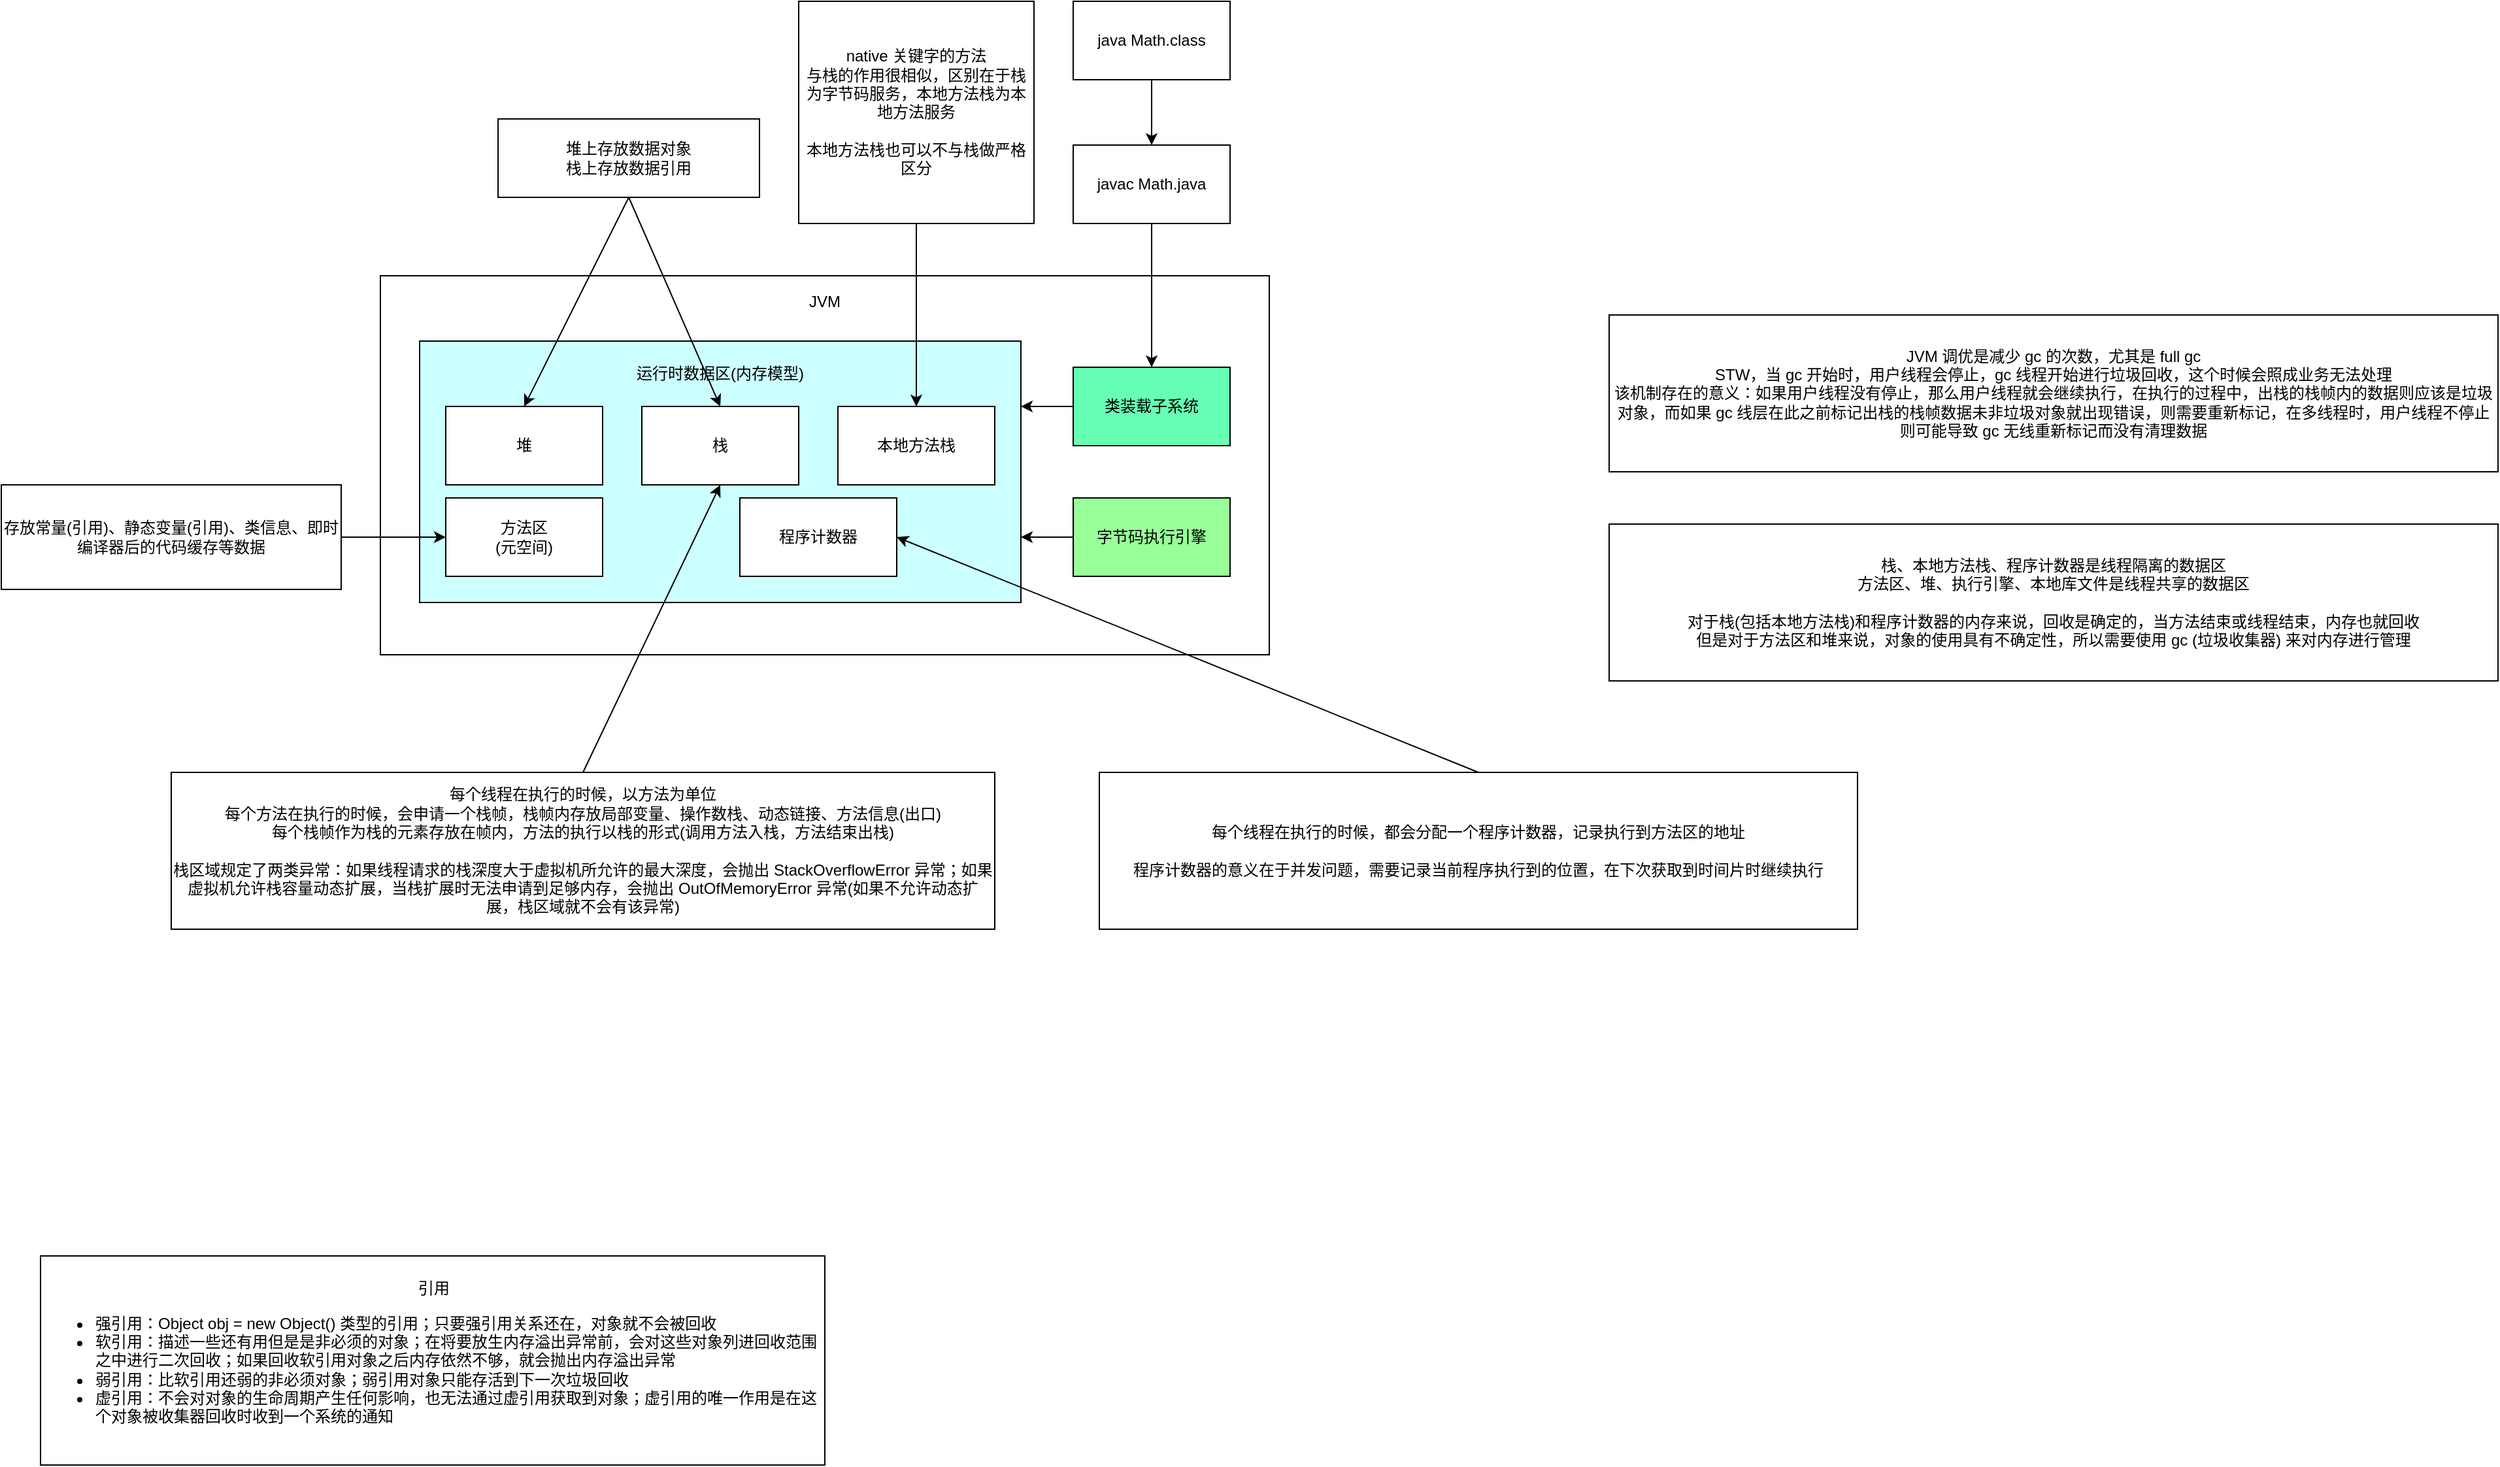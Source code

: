 <mxfile version="14.7.0" type="github" pages="3">
  <diagram id="iXDO6jAIla3Y5226yzrE" name="内存结构">
    <mxGraphModel dx="946" dy="611" grid="1" gridSize="10" guides="1" tooltips="1" connect="1" arrows="1" fold="1" page="1" pageScale="1" pageWidth="3300" pageHeight="4681" math="0" shadow="0">
      <root>
        <mxCell id="0" />
        <mxCell id="1" parent="0" />
        <mxCell id="F1_7sfEC2RjUFfPmMDEk-3" value="" style="rounded=0;whiteSpace=wrap;html=1;" parent="1" vertex="1">
          <mxGeometry x="1260" y="810" width="680" height="290" as="geometry" />
        </mxCell>
        <mxCell id="F1_7sfEC2RjUFfPmMDEk-16" style="edgeStyle=orthogonalEdgeStyle;rounded=0;orthogonalLoop=1;jettySize=auto;html=1;exitX=0.5;exitY=1;exitDx=0;exitDy=0;entryX=0.5;entryY=0;entryDx=0;entryDy=0;" parent="1" source="F1_7sfEC2RjUFfPmMDEk-1" target="F1_7sfEC2RjUFfPmMDEk-13" edge="1">
          <mxGeometry relative="1" as="geometry" />
        </mxCell>
        <mxCell id="F1_7sfEC2RjUFfPmMDEk-1" value="javac Math.java" style="rounded=0;whiteSpace=wrap;html=1;" parent="1" vertex="1">
          <mxGeometry x="1790" y="710" width="120" height="60" as="geometry" />
        </mxCell>
        <mxCell id="F1_7sfEC2RjUFfPmMDEk-26" style="edgeStyle=none;rounded=0;orthogonalLoop=1;jettySize=auto;html=1;exitX=0.5;exitY=1;exitDx=0;exitDy=0;entryX=0.5;entryY=0;entryDx=0;entryDy=0;" parent="1" source="F1_7sfEC2RjUFfPmMDEk-2" target="F1_7sfEC2RjUFfPmMDEk-1" edge="1">
          <mxGeometry relative="1" as="geometry" />
        </mxCell>
        <mxCell id="F1_7sfEC2RjUFfPmMDEk-2" value="java Math.class" style="rounded=0;whiteSpace=wrap;html=1;" parent="1" vertex="1">
          <mxGeometry x="1790" y="600" width="120" height="60" as="geometry" />
        </mxCell>
        <mxCell id="F1_7sfEC2RjUFfPmMDEk-4" value="" style="rounded=0;whiteSpace=wrap;html=1;fillColor=#CCFFFF;" parent="1" vertex="1">
          <mxGeometry x="1290" y="860" width="460" height="200" as="geometry" />
        </mxCell>
        <mxCell id="F1_7sfEC2RjUFfPmMDEk-5" value="运行时数据区(内存模型)" style="text;html=1;strokeColor=none;fillColor=none;align=center;verticalAlign=middle;whiteSpace=wrap;rounded=0;" parent="1" vertex="1">
          <mxGeometry x="1450" y="870" width="140" height="30" as="geometry" />
        </mxCell>
        <mxCell id="F1_7sfEC2RjUFfPmMDEk-6" value="堆" style="rounded=0;whiteSpace=wrap;html=1;" parent="1" vertex="1">
          <mxGeometry x="1310" y="910" width="120" height="60" as="geometry" />
        </mxCell>
        <mxCell id="F1_7sfEC2RjUFfPmMDEk-7" value="方法区&lt;br&gt;(元空间)" style="rounded=0;whiteSpace=wrap;html=1;" parent="1" vertex="1">
          <mxGeometry x="1310" y="980" width="120" height="60" as="geometry" />
        </mxCell>
        <mxCell id="F1_7sfEC2RjUFfPmMDEk-8" value="栈" style="rounded=0;whiteSpace=wrap;html=1;" parent="1" vertex="1">
          <mxGeometry x="1460" y="910" width="120" height="60" as="geometry" />
        </mxCell>
        <mxCell id="F1_7sfEC2RjUFfPmMDEk-9" value="本地方法栈" style="rounded=0;whiteSpace=wrap;html=1;" parent="1" vertex="1">
          <mxGeometry x="1610" y="910" width="120" height="60" as="geometry" />
        </mxCell>
        <mxCell id="F1_7sfEC2RjUFfPmMDEk-10" value="程序计数器" style="rounded=0;whiteSpace=wrap;html=1;" parent="1" vertex="1">
          <mxGeometry x="1535" y="980" width="120" height="60" as="geometry" />
        </mxCell>
        <mxCell id="F1_7sfEC2RjUFfPmMDEk-12" value="JVM" style="text;html=1;strokeColor=none;fillColor=none;align=center;verticalAlign=middle;whiteSpace=wrap;rounded=0;" parent="1" vertex="1">
          <mxGeometry x="1580" y="820" width="40" height="20" as="geometry" />
        </mxCell>
        <mxCell id="F1_7sfEC2RjUFfPmMDEk-17" style="edgeStyle=orthogonalEdgeStyle;rounded=0;orthogonalLoop=1;jettySize=auto;html=1;exitX=0;exitY=0.5;exitDx=0;exitDy=0;entryX=1;entryY=0.25;entryDx=0;entryDy=0;" parent="1" source="F1_7sfEC2RjUFfPmMDEk-13" target="F1_7sfEC2RjUFfPmMDEk-4" edge="1">
          <mxGeometry relative="1" as="geometry" />
        </mxCell>
        <mxCell id="F1_7sfEC2RjUFfPmMDEk-13" value="类装载子系统" style="rounded=0;whiteSpace=wrap;html=1;fillColor=#66FFB3;" parent="1" vertex="1">
          <mxGeometry x="1790" y="880" width="120" height="60" as="geometry" />
        </mxCell>
        <mxCell id="F1_7sfEC2RjUFfPmMDEk-18" style="edgeStyle=orthogonalEdgeStyle;rounded=0;orthogonalLoop=1;jettySize=auto;html=1;exitX=0;exitY=0.5;exitDx=0;exitDy=0;entryX=1;entryY=0.75;entryDx=0;entryDy=0;" parent="1" source="F1_7sfEC2RjUFfPmMDEk-14" target="F1_7sfEC2RjUFfPmMDEk-4" edge="1">
          <mxGeometry relative="1" as="geometry" />
        </mxCell>
        <mxCell id="F1_7sfEC2RjUFfPmMDEk-14" value="字节码执行引擎" style="rounded=0;whiteSpace=wrap;html=1;fillColor=#99FF99;" parent="1" vertex="1">
          <mxGeometry x="1790" y="980" width="120" height="60" as="geometry" />
        </mxCell>
        <mxCell id="F1_7sfEC2RjUFfPmMDEk-20" style="rounded=0;orthogonalLoop=1;jettySize=auto;html=1;exitX=0.5;exitY=0;exitDx=0;exitDy=0;entryX=0.5;entryY=1;entryDx=0;entryDy=0;" parent="1" source="F1_7sfEC2RjUFfPmMDEk-19" target="F1_7sfEC2RjUFfPmMDEk-8" edge="1">
          <mxGeometry relative="1" as="geometry" />
        </mxCell>
        <mxCell id="F1_7sfEC2RjUFfPmMDEk-19" value="每个线程在执行的时候，以方法为单位&lt;br&gt;每个方法在执行的时候，会申请一个栈帧，栈帧内存放局部变量、操作数栈、动态链接、方法信息(出口)&lt;br&gt;每个栈帧作为栈的元素存放在帧内，方法的执行以栈的形式(调用方法入栈，方法结束出栈)&lt;br&gt;&lt;br&gt;栈区域规定了两类异常：如果线程请求的栈深度大于虚拟机所允许的最大深度，会抛出 StackOverflowError 异常；如果虚拟机允许栈容量动态扩展，当栈扩展时无法申请到足够内存，会抛出 OutOfMemoryError 异常(如果不允许动态扩展，栈区域就不会有该异常)" style="rounded=0;whiteSpace=wrap;html=1;fillColor=#FFFFFF;" parent="1" vertex="1">
          <mxGeometry x="1100" y="1190" width="630" height="120" as="geometry" />
        </mxCell>
        <mxCell id="F1_7sfEC2RjUFfPmMDEk-22" style="edgeStyle=none;rounded=0;orthogonalLoop=1;jettySize=auto;html=1;exitX=0.5;exitY=1;exitDx=0;exitDy=0;entryX=0.5;entryY=0;entryDx=0;entryDy=0;" parent="1" source="F1_7sfEC2RjUFfPmMDEk-21" target="F1_7sfEC2RjUFfPmMDEk-6" edge="1">
          <mxGeometry relative="1" as="geometry" />
        </mxCell>
        <mxCell id="F1_7sfEC2RjUFfPmMDEk-23" style="edgeStyle=none;rounded=0;orthogonalLoop=1;jettySize=auto;html=1;exitX=0.5;exitY=1;exitDx=0;exitDy=0;entryX=0.5;entryY=0;entryDx=0;entryDy=0;" parent="1" source="F1_7sfEC2RjUFfPmMDEk-21" target="F1_7sfEC2RjUFfPmMDEk-8" edge="1">
          <mxGeometry relative="1" as="geometry" />
        </mxCell>
        <mxCell id="F1_7sfEC2RjUFfPmMDEk-21" value="堆上存放数据对象&lt;br&gt;栈上存放数据引用" style="rounded=0;whiteSpace=wrap;html=1;fillColor=#FFFFFF;" parent="1" vertex="1">
          <mxGeometry x="1350" y="690" width="200" height="60" as="geometry" />
        </mxCell>
        <mxCell id="F1_7sfEC2RjUFfPmMDEk-27" style="edgeStyle=none;rounded=0;orthogonalLoop=1;jettySize=auto;html=1;exitX=0.5;exitY=0;exitDx=0;exitDy=0;entryX=1;entryY=0.5;entryDx=0;entryDy=0;" parent="1" source="F1_7sfEC2RjUFfPmMDEk-24" target="F1_7sfEC2RjUFfPmMDEk-10" edge="1">
          <mxGeometry relative="1" as="geometry" />
        </mxCell>
        <mxCell id="F1_7sfEC2RjUFfPmMDEk-24" value="每个线程在执行的时候，都会分配一个程序计数器，记录执行到方法区的地址&lt;br&gt;&lt;br&gt;程序计数器的意义在于并发问题，需要记录当前程序执行到的位置，在下次获取到时间片时继续执行" style="rounded=0;whiteSpace=wrap;html=1;fillColor=#FFFFFF;" parent="1" vertex="1">
          <mxGeometry x="1810" y="1190" width="580" height="120" as="geometry" />
        </mxCell>
        <mxCell id="F1_7sfEC2RjUFfPmMDEk-29" style="edgeStyle=none;rounded=0;orthogonalLoop=1;jettySize=auto;html=1;exitX=1;exitY=0.5;exitDx=0;exitDy=0;entryX=0;entryY=0.5;entryDx=0;entryDy=0;" parent="1" source="F1_7sfEC2RjUFfPmMDEk-28" target="F1_7sfEC2RjUFfPmMDEk-7" edge="1">
          <mxGeometry relative="1" as="geometry" />
        </mxCell>
        <mxCell id="F1_7sfEC2RjUFfPmMDEk-28" value="存放常量(引用)、静态变量(引用)、类信息、即时编译器后的代码缓存等数据" style="rounded=0;whiteSpace=wrap;html=1;fillColor=#FFFFFF;" parent="1" vertex="1">
          <mxGeometry x="970" y="970" width="260" height="80" as="geometry" />
        </mxCell>
        <mxCell id="F1_7sfEC2RjUFfPmMDEk-31" style="edgeStyle=none;rounded=0;orthogonalLoop=1;jettySize=auto;html=1;exitX=0.5;exitY=1;exitDx=0;exitDy=0;" parent="1" source="F1_7sfEC2RjUFfPmMDEk-30" target="F1_7sfEC2RjUFfPmMDEk-9" edge="1">
          <mxGeometry relative="1" as="geometry" />
        </mxCell>
        <mxCell id="F1_7sfEC2RjUFfPmMDEk-30" value="native 关键字的方法&lt;br&gt;与栈的作用很相似，区别在于栈为字节码服务，本地方法栈为本地方法服务&lt;br&gt;&lt;br&gt;本地方法栈也可以不与栈做严格区分" style="rounded=0;whiteSpace=wrap;html=1;fillColor=#FFFFFF;" parent="1" vertex="1">
          <mxGeometry x="1580" y="600" width="180" height="170" as="geometry" />
        </mxCell>
        <mxCell id="6eLPjGBDULsrqhj8GLS7-11" value="JVM 调优是减少 gc 的次数，尤其是 full gc&lt;br&gt;STW，当 gc 开始时，用户线程会停止，gc 线程开始进行垃圾回收，这个时候会照成业务无法处理&lt;br&gt;该机制存在的意义：如果用户线程没有停止，那么用户线程就会继续执行，在执行的过程中，出栈的栈帧内的数据则应该是垃圾对象，而如果 gc 线层在此之前标记出栈的栈帧数据未非垃圾对象就出现错误，则需要重新标记，在多线程时，用户线程不停止则可能导致 gc 无线重新标记而没有清理数据" style="rounded=0;whiteSpace=wrap;html=1;" parent="1" vertex="1">
          <mxGeometry x="2200" y="840" width="680" height="120" as="geometry" />
        </mxCell>
        <mxCell id="tgfB3nN2-oGck-NGAVLJ-1" value="栈、本地方法栈、程序计数器是线程隔离的数据区&lt;br&gt;方法区、堆、执行引擎、本地库文件是线程共享的数据区&lt;br&gt;&lt;br&gt;对于栈(包括本地方法栈)和程序计数器的内存来说，回收是确定的，当方法结束或线程结束，内存也就回收&lt;br&gt;但是对于方法区和堆来说，对象的使用具有不确定性，所以需要使用 gc (垃圾收集器) 来对内存进行管理" style="rounded=0;whiteSpace=wrap;html=1;" parent="1" vertex="1">
          <mxGeometry x="2200" y="1000" width="680" height="120" as="geometry" />
        </mxCell>
        <mxCell id="tgfB3nN2-oGck-NGAVLJ-2" value="&lt;div style=&quot;text-align: center&quot;&gt;&lt;span&gt;引用&lt;/span&gt;&lt;/div&gt;&lt;ul&gt;&lt;li&gt;强引用：Object obj = new Object() 类型的引用；只要强引用关系还在，对象就不会被回收&lt;/li&gt;&lt;li&gt;软引用：描述一些还有用但是是非必须的对象；在将要放生内存溢出异常前，会对这些对象列进回收范围之中进行二次回收；如果回收软引用对象之后内存依然不够，就会抛出内存溢出异常&lt;/li&gt;&lt;li&gt;弱引用：比软引用还弱的非必须对象；弱引用对象只能存活到下一次垃圾回收&lt;/li&gt;&lt;li&gt;虚引用：不会对对象的生命周期产生任何影响，也无法通过虚引用获取到对象；虚引用的唯一作用是在这个对象被收集器回收时收到一个系统的通知&lt;/li&gt;&lt;/ul&gt;" style="rounded=0;whiteSpace=wrap;html=1;align=left;" parent="1" vertex="1">
          <mxGeometry x="1000" y="1560" width="600" height="160" as="geometry" />
        </mxCell>
      </root>
    </mxGraphModel>
  </diagram>
  <diagram id="SYfllcO2OVrVdVDJzz3P" name="垃圾收集器">
    <mxGraphModel dx="946" dy="611" grid="1" gridSize="10" guides="1" tooltips="1" connect="1" arrows="1" fold="1" page="1" pageScale="1" pageWidth="3300" pageHeight="4681" math="0" shadow="0">
      <root>
        <mxCell id="3DsW1-FtTBoWucF77_-t-0" />
        <mxCell id="3DsW1-FtTBoWucF77_-t-1" parent="3DsW1-FtTBoWucF77_-t-0" />
        <mxCell id="VVIa2zSez2NkSubFIxh0-0" value="" style="rounded=0;whiteSpace=wrap;html=1;fillColor=#FFFFFF;" vertex="1" parent="3DsW1-FtTBoWucF77_-t-1">
          <mxGeometry x="2490" y="1720" width="650" height="190" as="geometry" />
        </mxCell>
        <mxCell id="VVIa2zSez2NkSubFIxh0-1" value="Eden&lt;br&gt;8/10" style="rounded=0;whiteSpace=wrap;html=1;fillColor=#FFFFFF;" vertex="1" parent="3DsW1-FtTBoWucF77_-t-1">
          <mxGeometry x="2550" y="1790" width="120" height="60" as="geometry" />
        </mxCell>
        <mxCell id="VVIa2zSez2NkSubFIxh0-2" value="s0&lt;br&gt;1/10" style="rounded=0;whiteSpace=wrap;html=1;fillColor=#FFFFFF;" vertex="1" parent="3DsW1-FtTBoWucF77_-t-1">
          <mxGeometry x="2670" y="1790" width="120" height="60" as="geometry" />
        </mxCell>
        <mxCell id="VVIa2zSez2NkSubFIxh0-3" value="s1&lt;br&gt;1/10" style="rounded=0;whiteSpace=wrap;html=1;fillColor=#FFFFFF;" vertex="1" parent="3DsW1-FtTBoWucF77_-t-1">
          <mxGeometry x="2790" y="1790" width="120" height="60" as="geometry" />
        </mxCell>
        <mxCell id="VVIa2zSez2NkSubFIxh0-4" value="老年代&lt;br&gt;2/3" style="rounded=0;whiteSpace=wrap;html=1;fillColor=#FFFFFF;" vertex="1" parent="3DsW1-FtTBoWucF77_-t-1">
          <mxGeometry x="2940" y="1790" width="150" height="60" as="geometry" />
        </mxCell>
        <mxCell id="VVIa2zSez2NkSubFIxh0-5" style="edgeStyle=none;rounded=0;orthogonalLoop=1;jettySize=auto;html=1;exitX=0.5;exitY=1;exitDx=0;exitDy=0;entryX=0.5;entryY=0;entryDx=0;entryDy=0;" edge="1" parent="3DsW1-FtTBoWucF77_-t-1" source="VVIa2zSez2NkSubFIxh0-8" target="VVIa2zSez2NkSubFIxh0-1">
          <mxGeometry relative="1" as="geometry" />
        </mxCell>
        <mxCell id="VVIa2zSez2NkSubFIxh0-6" style="edgeStyle=none;rounded=0;orthogonalLoop=1;jettySize=auto;html=1;exitX=0.5;exitY=1;exitDx=0;exitDy=0;entryX=0.5;entryY=0;entryDx=0;entryDy=0;" edge="1" parent="3DsW1-FtTBoWucF77_-t-1" source="VVIa2zSez2NkSubFIxh0-8" target="VVIa2zSez2NkSubFIxh0-2">
          <mxGeometry relative="1" as="geometry" />
        </mxCell>
        <mxCell id="VVIa2zSez2NkSubFIxh0-7" style="edgeStyle=none;rounded=0;orthogonalLoop=1;jettySize=auto;html=1;exitX=0.5;exitY=1;exitDx=0;exitDy=0;entryX=0.5;entryY=0;entryDx=0;entryDy=0;" edge="1" parent="3DsW1-FtTBoWucF77_-t-1" source="VVIa2zSez2NkSubFIxh0-8" target="VVIa2zSez2NkSubFIxh0-3">
          <mxGeometry relative="1" as="geometry" />
        </mxCell>
        <mxCell id="VVIa2zSez2NkSubFIxh0-8" value="年轻代&lt;br&gt;1/3" style="text;html=1;strokeColor=none;fillColor=none;align=center;verticalAlign=middle;whiteSpace=wrap;rounded=0;" vertex="1" parent="3DsW1-FtTBoWucF77_-t-1">
          <mxGeometry x="2702.5" y="1730" width="55" height="40" as="geometry" />
        </mxCell>
        <mxCell id="VVIa2zSez2NkSubFIxh0-9" style="edgeStyle=none;rounded=0;orthogonalLoop=1;jettySize=auto;html=1;exitX=0.5;exitY=0;exitDx=0;exitDy=0;entryX=0.5;entryY=1;entryDx=0;entryDy=0;" edge="1" parent="3DsW1-FtTBoWucF77_-t-1" source="VVIa2zSez2NkSubFIxh0-11" target="VVIa2zSez2NkSubFIxh0-3">
          <mxGeometry relative="1" as="geometry" />
        </mxCell>
        <mxCell id="VVIa2zSez2NkSubFIxh0-10" style="edgeStyle=none;rounded=0;orthogonalLoop=1;jettySize=auto;html=1;exitX=0.5;exitY=0;exitDx=0;exitDy=0;entryX=0.5;entryY=1;entryDx=0;entryDy=0;" edge="1" parent="3DsW1-FtTBoWucF77_-t-1" source="VVIa2zSez2NkSubFIxh0-11" target="VVIa2zSez2NkSubFIxh0-2">
          <mxGeometry relative="1" as="geometry" />
        </mxCell>
        <mxCell id="VVIa2zSez2NkSubFIxh0-11" value="Survivor 区" style="text;html=1;strokeColor=none;fillColor=none;align=center;verticalAlign=middle;whiteSpace=wrap;rounded=0;" vertex="1" parent="3DsW1-FtTBoWucF77_-t-1">
          <mxGeometry x="2755" y="1870" width="70" height="30" as="geometry" />
        </mxCell>
        <mxCell id="VVIa2zSez2NkSubFIxh0-12" style="edgeStyle=orthogonalEdgeStyle;curved=1;rounded=0;orthogonalLoop=1;jettySize=auto;html=1;exitX=0.5;exitY=1;exitDx=0;exitDy=0;" edge="1" parent="3DsW1-FtTBoWucF77_-t-1" source="VVIa2zSez2NkSubFIxh0-13" target="VVIa2zSez2NkSubFIxh0-8">
          <mxGeometry relative="1" as="geometry" />
        </mxCell>
        <mxCell id="VVIa2zSez2NkSubFIxh0-13" value="&lt;span style=&quot;font-size: 11px ; background-color: rgb(255 , 255 , 255)&quot;&gt;当 Eden 存储了足够的数据，会进行 minor gc 回收&lt;/span&gt;&lt;br style=&quot;font-size: 11px&quot;&gt;&lt;span style=&quot;font-size: 11px ; background-color: rgb(255 , 255 , 255)&quot;&gt;中间过程会使用可达性分析将非垃圾引用链复制到 s0 区域，垃圾进行回收&lt;/span&gt;&lt;br style=&quot;font-size: 11px&quot;&gt;&lt;span style=&quot;font-size: 11px ; background-color: rgb(255 , 255 , 255)&quot;&gt;s0 对象下次被标记为非垃圾对象，会复制到 s1 区域&lt;/span&gt;&lt;br style=&quot;font-size: 11px&quot;&gt;&lt;span style=&quot;font-size: 11px ; background-color: rgb(255 , 255 , 255)&quot;&gt;每次垃圾回收所有对象的分代年龄都自增，自增超过 15 次还未被回收则复制到老年代&lt;/span&gt;" style="rounded=0;whiteSpace=wrap;html=1;" vertex="1" parent="3DsW1-FtTBoWucF77_-t-1">
          <mxGeometry x="2320" y="1450" width="500" height="130" as="geometry" />
        </mxCell>
        <mxCell id="VVIa2zSez2NkSubFIxh0-14" style="edgeStyle=orthogonalEdgeStyle;curved=1;rounded=0;orthogonalLoop=1;jettySize=auto;html=1;exitX=0.5;exitY=1;exitDx=0;exitDy=0;" edge="1" parent="3DsW1-FtTBoWucF77_-t-1" source="VVIa2zSez2NkSubFIxh0-15" target="VVIa2zSez2NkSubFIxh0-4">
          <mxGeometry relative="1" as="geometry" />
        </mxCell>
        <mxCell id="VVIa2zSez2NkSubFIxh0-15" value="当老年代存储数据满了之后，会进行 full gc 进行垃圾回收&lt;br&gt;当回收的速度不及增加的速度，会出现内存溢出（OOM）" style="rounded=0;whiteSpace=wrap;html=1;" vertex="1" parent="3DsW1-FtTBoWucF77_-t-1">
          <mxGeometry x="2870" y="1450" width="490" height="90" as="geometry" />
        </mxCell>
        <mxCell id="VVIa2zSez2NkSubFIxh0-17" style="rounded=0;orthogonalLoop=1;jettySize=auto;html=1;exitX=0.5;exitY=1;exitDx=0;exitDy=0;entryX=0.5;entryY=0;entryDx=0;entryDy=0;" edge="1" parent="3DsW1-FtTBoWucF77_-t-1" source="VVIa2zSez2NkSubFIxh0-19" target="VVIa2zSez2NkSubFIxh0-13">
          <mxGeometry relative="1" as="geometry" />
        </mxCell>
        <mxCell id="VVIa2zSez2NkSubFIxh0-18" style="rounded=0;orthogonalLoop=1;jettySize=auto;html=1;exitX=0.5;exitY=1;exitDx=0;exitDy=0;" edge="1" parent="3DsW1-FtTBoWucF77_-t-1" source="VVIa2zSez2NkSubFIxh0-19" target="VVIa2zSez2NkSubFIxh0-15">
          <mxGeometry relative="1" as="geometry" />
        </mxCell>
        <mxCell id="VVIa2zSez2NkSubFIxh0-19" value="可达性分析" style="rounded=0;whiteSpace=wrap;html=1;fillColor=#FFFFFF;" vertex="1" parent="3DsW1-FtTBoWucF77_-t-1">
          <mxGeometry x="2730" y="1330" width="120" height="60" as="geometry" />
        </mxCell>
        <mxCell id="VVIa2zSez2NkSubFIxh0-23" style="edgeStyle=orthogonalEdgeStyle;rounded=0;orthogonalLoop=1;jettySize=auto;html=1;exitX=1;exitY=0.5;exitDx=0;exitDy=0;entryX=0;entryY=0.5;entryDx=0;entryDy=0;" edge="1" parent="3DsW1-FtTBoWucF77_-t-1" source="VVIa2zSez2NkSubFIxh0-21" target="VVIa2zSez2NkSubFIxh0-22">
          <mxGeometry relative="1" as="geometry" />
        </mxCell>
        <mxCell id="VVIa2zSez2NkSubFIxh0-37" style="edgeStyle=none;rounded=0;orthogonalLoop=1;jettySize=auto;html=1;exitX=0.5;exitY=1;exitDx=0;exitDy=0;entryX=0.5;entryY=0;entryDx=0;entryDy=0;" edge="1" parent="3DsW1-FtTBoWucF77_-t-1" source="VVIa2zSez2NkSubFIxh0-21" target="VVIa2zSez2NkSubFIxh0-24">
          <mxGeometry relative="1" as="geometry" />
        </mxCell>
        <mxCell id="VVIa2zSez2NkSubFIxh0-21" value="可达性分析" style="rounded=0;whiteSpace=wrap;html=1;" vertex="1" parent="3DsW1-FtTBoWucF77_-t-1">
          <mxGeometry x="200" y="160" width="120" height="40" as="geometry" />
        </mxCell>
        <mxCell id="VVIa2zSez2NkSubFIxh0-41" style="edgeStyle=none;rounded=0;orthogonalLoop=1;jettySize=auto;html=1;exitX=1;exitY=0.5;exitDx=0;exitDy=0;" edge="1" parent="3DsW1-FtTBoWucF77_-t-1" source="VVIa2zSez2NkSubFIxh0-22" target="VVIa2zSez2NkSubFIxh0-40">
          <mxGeometry relative="1" as="geometry" />
        </mxCell>
        <mxCell id="VVIa2zSez2NkSubFIxh0-22" value="从 GC Roots Set 开始向下搜索所有的被引用对象，并标记为非垃圾对象，其它的为垃圾对象&lt;br&gt;&lt;br&gt;注意：可达性分析只负责标记引用关系，并不负责收集" style="rounded=0;whiteSpace=wrap;html=1;" vertex="1" parent="3DsW1-FtTBoWucF77_-t-1">
          <mxGeometry x="360" y="140" width="330" height="80" as="geometry" />
        </mxCell>
        <mxCell id="VVIa2zSez2NkSubFIxh0-24" value="GC Roots Set" style="rounded=0;whiteSpace=wrap;html=1;" vertex="1" parent="3DsW1-FtTBoWucF77_-t-1">
          <mxGeometry x="40" y="240" width="440" height="40" as="geometry" />
        </mxCell>
        <mxCell id="VVIa2zSez2NkSubFIxh0-29" style="edgeStyle=orthogonalEdgeStyle;rounded=0;orthogonalLoop=1;jettySize=auto;html=1;exitX=0.5;exitY=1;exitDx=0;exitDy=0;entryX=0.5;entryY=0;entryDx=0;entryDy=0;" edge="1" parent="3DsW1-FtTBoWucF77_-t-1" source="VVIa2zSez2NkSubFIxh0-25" target="VVIa2zSez2NkSubFIxh0-26">
          <mxGeometry relative="1" as="geometry" />
        </mxCell>
        <mxCell id="VVIa2zSez2NkSubFIxh0-25" value="GC Root" style="rounded=0;whiteSpace=wrap;html=1;fillColor=#d5e8d4;strokeColor=#82b366;" vertex="1" parent="3DsW1-FtTBoWucF77_-t-1">
          <mxGeometry x="85" y="245" width="80" height="30" as="geometry" />
        </mxCell>
        <mxCell id="VVIa2zSez2NkSubFIxh0-30" style="edgeStyle=none;rounded=0;orthogonalLoop=1;jettySize=auto;html=1;exitX=0.5;exitY=1;exitDx=0;exitDy=0;entryX=0.5;entryY=0;entryDx=0;entryDy=0;" edge="1" parent="3DsW1-FtTBoWucF77_-t-1" source="VVIa2zSez2NkSubFIxh0-26" target="VVIa2zSez2NkSubFIxh0-27">
          <mxGeometry relative="1" as="geometry" />
        </mxCell>
        <mxCell id="VVIa2zSez2NkSubFIxh0-31" style="edgeStyle=none;rounded=0;orthogonalLoop=1;jettySize=auto;html=1;exitX=0.5;exitY=1;exitDx=0;exitDy=0;entryX=0.5;entryY=0;entryDx=0;entryDy=0;" edge="1" parent="3DsW1-FtTBoWucF77_-t-1" source="VVIa2zSez2NkSubFIxh0-26" target="VVIa2zSez2NkSubFIxh0-28">
          <mxGeometry relative="1" as="geometry" />
        </mxCell>
        <mxCell id="VVIa2zSez2NkSubFIxh0-26" value="object_1" style="rounded=0;whiteSpace=wrap;html=1;fillColor=#d5e8d4;strokeColor=#82b366;" vertex="1" parent="3DsW1-FtTBoWucF77_-t-1">
          <mxGeometry x="85" y="300" width="80" height="30" as="geometry" />
        </mxCell>
        <mxCell id="VVIa2zSez2NkSubFIxh0-27" value="object_2" style="rounded=0;whiteSpace=wrap;html=1;fillColor=#d5e8d4;strokeColor=#82b366;" vertex="1" parent="3DsW1-FtTBoWucF77_-t-1">
          <mxGeometry x="5" y="350" width="80" height="30" as="geometry" />
        </mxCell>
        <mxCell id="VVIa2zSez2NkSubFIxh0-28" value="object_3" style="rounded=0;whiteSpace=wrap;html=1;fillColor=#d5e8d4;strokeColor=#82b366;" vertex="1" parent="3DsW1-FtTBoWucF77_-t-1">
          <mxGeometry x="175" y="350" width="80" height="30" as="geometry" />
        </mxCell>
        <mxCell id="VVIa2zSez2NkSubFIxh0-32" style="edgeStyle=none;rounded=0;orthogonalLoop=1;jettySize=auto;html=1;exitX=0.5;exitY=1;exitDx=0;exitDy=0;entryX=0.5;entryY=0;entryDx=0;entryDy=0;" edge="1" parent="3DsW1-FtTBoWucF77_-t-1" source="VVIa2zSez2NkSubFIxh0-34" target="VVIa2zSez2NkSubFIxh0-35">
          <mxGeometry relative="1" as="geometry" />
        </mxCell>
        <mxCell id="VVIa2zSez2NkSubFIxh0-33" style="edgeStyle=none;rounded=0;orthogonalLoop=1;jettySize=auto;html=1;exitX=0.5;exitY=1;exitDx=0;exitDy=0;entryX=0.5;entryY=0;entryDx=0;entryDy=0;" edge="1" parent="3DsW1-FtTBoWucF77_-t-1" source="VVIa2zSez2NkSubFIxh0-34" target="VVIa2zSez2NkSubFIxh0-36">
          <mxGeometry relative="1" as="geometry" />
        </mxCell>
        <mxCell id="VVIa2zSez2NkSubFIxh0-34" value="object_4" style="rounded=0;whiteSpace=wrap;html=1;fillColor=#f8cecc;strokeColor=#b85450;" vertex="1" parent="3DsW1-FtTBoWucF77_-t-1">
          <mxGeometry x="345" y="300" width="80" height="30" as="geometry" />
        </mxCell>
        <mxCell id="VVIa2zSez2NkSubFIxh0-35" value="object_5" style="rounded=0;whiteSpace=wrap;html=1;fillColor=#f8cecc;strokeColor=#b85450;" vertex="1" parent="3DsW1-FtTBoWucF77_-t-1">
          <mxGeometry x="265" y="350" width="80" height="30" as="geometry" />
        </mxCell>
        <mxCell id="VVIa2zSez2NkSubFIxh0-36" value="object_6" style="rounded=0;whiteSpace=wrap;html=1;fillColor=#f8cecc;strokeColor=#b85450;" vertex="1" parent="3DsW1-FtTBoWucF77_-t-1">
          <mxGeometry x="435" y="350" width="80" height="30" as="geometry" />
        </mxCell>
        <mxCell id="VVIa2zSez2NkSubFIxh0-40" value="Java 中，在被可达性分析标记为垃圾对象之后，会进行“是否需要执行 finalize 方法”。需要执行的会进入到 F-Queue 的队列中，由低优先级的 Fianlize 线程执行，如果在 finalize 中重新被引用，那对象不会被回收，但是第二次被标记为垃圾，因为 finalize 方法已经执行过了，所以大概率是会被回收。&lt;br&gt;&lt;br&gt;注意：finalize 并不一定会执行完成，因为如果 finalize 是一个长业务则会影响系统的性能甚至使系统奔溃；每个对象的 finalize 方法最多执行一次，没有复写或执行过则不会执行。" style="rounded=0;whiteSpace=wrap;html=1;" vertex="1" parent="3DsW1-FtTBoWucF77_-t-1">
          <mxGeometry x="730" y="80" width="350" height="200" as="geometry" />
        </mxCell>
        <mxCell id="VVIa2zSez2NkSubFIxh0-47" style="edgeStyle=none;rounded=0;orthogonalLoop=1;jettySize=auto;html=1;exitX=1;exitY=0.5;exitDx=0;exitDy=0;entryX=0;entryY=0.5;entryDx=0;entryDy=0;" edge="1" parent="3DsW1-FtTBoWucF77_-t-1" source="VVIa2zSez2NkSubFIxh0-42" target="VVIa2zSez2NkSubFIxh0-43">
          <mxGeometry relative="1" as="geometry" />
        </mxCell>
        <mxCell id="VVIa2zSez2NkSubFIxh0-48" style="edgeStyle=none;rounded=0;orthogonalLoop=1;jettySize=auto;html=1;exitX=1;exitY=0.5;exitDx=0;exitDy=0;entryX=0;entryY=0.5;entryDx=0;entryDy=0;" edge="1" parent="3DsW1-FtTBoWucF77_-t-1" source="VVIa2zSez2NkSubFIxh0-42" target="VVIa2zSez2NkSubFIxh0-44">
          <mxGeometry relative="1" as="geometry" />
        </mxCell>
        <mxCell id="VVIa2zSez2NkSubFIxh0-42" value="分代理论" style="rounded=0;whiteSpace=wrap;html=1;" vertex="1" parent="3DsW1-FtTBoWucF77_-t-1">
          <mxGeometry x="200" y="600" width="120" height="40" as="geometry" />
        </mxCell>
        <mxCell id="VVIa2zSez2NkSubFIxh0-49" style="edgeStyle=none;rounded=0;orthogonalLoop=1;jettySize=auto;html=1;exitX=1;exitY=0.5;exitDx=0;exitDy=0;entryX=0;entryY=0.5;entryDx=0;entryDy=0;" edge="1" parent="3DsW1-FtTBoWucF77_-t-1" source="VVIa2zSez2NkSubFIxh0-43" target="VVIa2zSez2NkSubFIxh0-45">
          <mxGeometry relative="1" as="geometry" />
        </mxCell>
        <mxCell id="VVIa2zSez2NkSubFIxh0-43" value="弱分代假说" style="rounded=0;whiteSpace=wrap;html=1;" vertex="1" parent="3DsW1-FtTBoWucF77_-t-1">
          <mxGeometry x="360" y="560" width="120" height="40" as="geometry" />
        </mxCell>
        <mxCell id="VVIa2zSez2NkSubFIxh0-50" style="edgeStyle=none;rounded=0;orthogonalLoop=1;jettySize=auto;html=1;exitX=1;exitY=0.5;exitDx=0;exitDy=0;entryX=0;entryY=0.5;entryDx=0;entryDy=0;" edge="1" parent="3DsW1-FtTBoWucF77_-t-1" source="VVIa2zSez2NkSubFIxh0-44" target="VVIa2zSez2NkSubFIxh0-46">
          <mxGeometry relative="1" as="geometry" />
        </mxCell>
        <mxCell id="VVIa2zSez2NkSubFIxh0-44" value="强分代假说" style="rounded=0;whiteSpace=wrap;html=1;" vertex="1" parent="3DsW1-FtTBoWucF77_-t-1">
          <mxGeometry x="360" y="640" width="120" height="40" as="geometry" />
        </mxCell>
        <mxCell id="VVIa2zSez2NkSubFIxh0-45" value="绝大多数对象都是朝生夕灭的" style="rounded=0;whiteSpace=wrap;html=1;" vertex="1" parent="3DsW1-FtTBoWucF77_-t-1">
          <mxGeometry x="520" y="560" width="240" height="40" as="geometry" />
        </mxCell>
        <mxCell id="VVIa2zSez2NkSubFIxh0-46" value="熬过越多次的回收的对象则越难以消亡" style="rounded=0;whiteSpace=wrap;html=1;" vertex="1" parent="3DsW1-FtTBoWucF77_-t-1">
          <mxGeometry x="520" y="640" width="240" height="40" as="geometry" />
        </mxCell>
        <mxCell id="VVIa2zSez2NkSubFIxh0-51" value="" style="shape=flexArrow;endArrow=classic;html=1;" edge="1" parent="3DsW1-FtTBoWucF77_-t-1">
          <mxGeometry width="50" height="50" relative="1" as="geometry">
            <mxPoint x="780" y="620" as="sourcePoint" />
            <mxPoint x="880" y="620" as="targetPoint" />
          </mxGeometry>
        </mxCell>
        <mxCell id="VVIa2zSez2NkSubFIxh0-52" value="这两种假说奠定了 Java 内存划分出不同的区域进行垃圾回收" style="rounded=0;whiteSpace=wrap;html=1;" vertex="1" parent="3DsW1-FtTBoWucF77_-t-1">
          <mxGeometry x="900" y="590" width="170" height="60" as="geometry" />
        </mxCell>
        <mxCell id="VVIa2zSez2NkSubFIxh0-58" style="edgeStyle=none;rounded=0;orthogonalLoop=1;jettySize=auto;html=1;exitX=1;exitY=0.5;exitDx=0;exitDy=0;" edge="1" parent="3DsW1-FtTBoWucF77_-t-1" source="VVIa2zSez2NkSubFIxh0-55" target="VVIa2zSez2NkSubFIxh0-57">
          <mxGeometry relative="1" as="geometry" />
        </mxCell>
        <mxCell id="VVIa2zSez2NkSubFIxh0-61" style="edgeStyle=none;rounded=0;orthogonalLoop=1;jettySize=auto;html=1;exitX=0.5;exitY=1;exitDx=0;exitDy=0;entryX=0.5;entryY=0;entryDx=0;entryDy=0;" edge="1" parent="3DsW1-FtTBoWucF77_-t-1" source="VVIa2zSez2NkSubFIxh0-55" target="VVIa2zSez2NkSubFIxh0-59">
          <mxGeometry relative="1" as="geometry" />
        </mxCell>
        <mxCell id="VVIa2zSez2NkSubFIxh0-55" value="跨代引用假说" style="rounded=0;whiteSpace=wrap;html=1;" vertex="1" parent="3DsW1-FtTBoWucF77_-t-1">
          <mxGeometry x="1210" y="600" width="120" height="40" as="geometry" />
        </mxCell>
        <mxCell id="VVIa2zSez2NkSubFIxh0-56" value="" style="shape=flexArrow;endArrow=classic;html=1;" edge="1" parent="3DsW1-FtTBoWucF77_-t-1">
          <mxGeometry width="50" height="50" relative="1" as="geometry">
            <mxPoint x="1090" y="619.5" as="sourcePoint" />
            <mxPoint x="1190" y="619.5" as="targetPoint" />
          </mxGeometry>
        </mxCell>
        <mxCell id="VVIa2zSez2NkSubFIxh0-57" value="跨代引用相对于同代引用的占比很小" style="rounded=0;whiteSpace=wrap;html=1;" vertex="1" parent="3DsW1-FtTBoWucF77_-t-1">
          <mxGeometry x="1370" y="600" width="240" height="40" as="geometry" />
        </mxCell>
        <mxCell id="VVIa2zSez2NkSubFIxh0-59" value="这是由内存区域划分(分代)引入的新问题" style="rounded=0;whiteSpace=wrap;html=1;" vertex="1" parent="3DsW1-FtTBoWucF77_-t-1">
          <mxGeometry x="1203.75" y="680" width="132.5" height="60" as="geometry" />
        </mxCell>
        <mxCell id="VVIa2zSez2NkSubFIxh0-63" value="非垃圾对象" style="rounded=0;whiteSpace=wrap;html=1;fillColor=#d5e8d4;strokeColor=#82b366;" vertex="1" parent="3DsW1-FtTBoWucF77_-t-1">
          <mxGeometry x="5" y="410" width="80" height="30" as="geometry" />
        </mxCell>
        <mxCell id="VVIa2zSez2NkSubFIxh0-64" value="垃圾对象" style="rounded=0;whiteSpace=wrap;html=1;fillColor=#f8cecc;strokeColor=#b85450;" vertex="1" parent="3DsW1-FtTBoWucF77_-t-1">
          <mxGeometry x="95" y="410" width="80" height="30" as="geometry" />
        </mxCell>
        <mxCell id="VVIa2zSez2NkSubFIxh0-67" style="edgeStyle=none;rounded=0;orthogonalLoop=1;jettySize=auto;html=1;exitX=1;exitY=0.5;exitDx=0;exitDy=0;entryX=0;entryY=0.5;entryDx=0;entryDy=0;" edge="1" parent="3DsW1-FtTBoWucF77_-t-1" source="VVIa2zSez2NkSubFIxh0-65" target="VVIa2zSez2NkSubFIxh0-66">
          <mxGeometry relative="1" as="geometry" />
        </mxCell>
        <mxCell id="VVIa2zSez2NkSubFIxh0-65" value="标记-清除算法" style="rounded=0;whiteSpace=wrap;html=1;" vertex="1" parent="3DsW1-FtTBoWucF77_-t-1">
          <mxGeometry x="200" y="760" width="120" height="40" as="geometry" />
        </mxCell>
        <mxCell id="VVIa2zSez2NkSubFIxh0-69" style="edgeStyle=none;rounded=0;orthogonalLoop=1;jettySize=auto;html=1;exitX=1;exitY=0.5;exitDx=0;exitDy=0;entryX=0;entryY=0.5;entryDx=0;entryDy=0;" edge="1" parent="3DsW1-FtTBoWucF77_-t-1" source="VVIa2zSez2NkSubFIxh0-66" target="VVIa2zSez2NkSubFIxh0-68">
          <mxGeometry relative="1" as="geometry" />
        </mxCell>
        <mxCell id="VVIa2zSez2NkSubFIxh0-66" value="先对所有的内存对象进行标记(存活对象和垃圾对象)，然后对垃圾对象进行清除" style="rounded=0;whiteSpace=wrap;html=1;" vertex="1" parent="3DsW1-FtTBoWucF77_-t-1">
          <mxGeometry x="360" y="750" width="120" height="60" as="geometry" />
        </mxCell>
        <mxCell id="VVIa2zSez2NkSubFIxh0-68" value="缺点&lt;br&gt;&lt;ul&gt;&lt;li&gt;如果存在大量的对象，其中的大量对象都需要进行清除，这时会进行大量的标记和清除操作，导致执行效率随着对象数量的上升而降低&lt;/li&gt;&lt;li&gt;空间碎片化问题，空间上产生的不连续的空间不能被大对象利用，降低内存空间的利用率&lt;/li&gt;&lt;/ul&gt;" style="rounded=0;whiteSpace=wrap;html=1;" vertex="1" parent="3DsW1-FtTBoWucF77_-t-1">
          <mxGeometry x="520" y="720" width="560" height="120" as="geometry" />
        </mxCell>
        <mxCell id="VVIa2zSez2NkSubFIxh0-72" style="edgeStyle=none;rounded=0;orthogonalLoop=1;jettySize=auto;html=1;exitX=1;exitY=0.5;exitDx=0;exitDy=0;" edge="1" parent="3DsW1-FtTBoWucF77_-t-1" source="VVIa2zSez2NkSubFIxh0-70" target="VVIa2zSez2NkSubFIxh0-71">
          <mxGeometry relative="1" as="geometry" />
        </mxCell>
        <mxCell id="VVIa2zSez2NkSubFIxh0-70" value="标记-复制算法" style="rounded=0;whiteSpace=wrap;html=1;" vertex="1" parent="3DsW1-FtTBoWucF77_-t-1">
          <mxGeometry x="200" y="920" width="120" height="40" as="geometry" />
        </mxCell>
        <mxCell id="VVIa2zSez2NkSubFIxh0-77" style="edgeStyle=none;rounded=0;orthogonalLoop=1;jettySize=auto;html=1;exitX=1;exitY=0.5;exitDx=0;exitDy=0;entryX=0;entryY=0.5;entryDx=0;entryDy=0;" edge="1" parent="3DsW1-FtTBoWucF77_-t-1" source="VVIa2zSez2NkSubFIxh0-71" target="VVIa2zSez2NkSubFIxh0-73">
          <mxGeometry relative="1" as="geometry" />
        </mxCell>
        <mxCell id="VVIa2zSez2NkSubFIxh0-71" value="先对所有的内存对象进行标记(存活对象和垃圾对象)，然后把存活对象复制到另外一片内存区域，重新建立引用后清除一片内存" style="rounded=0;whiteSpace=wrap;html=1;" vertex="1" parent="3DsW1-FtTBoWucF77_-t-1">
          <mxGeometry x="360" y="885" width="120" height="110" as="geometry" />
        </mxCell>
        <mxCell id="VVIa2zSez2NkSubFIxh0-73" value="优点：执行高效，直接清理一片内存空间，不存在内存空间碎片化&lt;br&gt;缺点：存活对象过多会导致复制过程效率低下，只能使用部分的内存，另外一部分内存为准备复制的内存" style="rounded=0;whiteSpace=wrap;html=1;" vertex="1" parent="3DsW1-FtTBoWucF77_-t-1">
          <mxGeometry x="520" y="880" width="560" height="120" as="geometry" />
        </mxCell>
        <mxCell id="VVIa2zSez2NkSubFIxh0-76" style="edgeStyle=none;rounded=0;orthogonalLoop=1;jettySize=auto;html=1;exitX=1;exitY=0.5;exitDx=0;exitDy=0;entryX=0;entryY=0.5;entryDx=0;entryDy=0;" edge="1" parent="3DsW1-FtTBoWucF77_-t-1" source="VVIa2zSez2NkSubFIxh0-74" target="VVIa2zSez2NkSubFIxh0-75">
          <mxGeometry relative="1" as="geometry" />
        </mxCell>
        <mxCell id="VVIa2zSez2NkSubFIxh0-74" value="标记-整理算法" style="rounded=0;whiteSpace=wrap;html=1;" vertex="1" parent="3DsW1-FtTBoWucF77_-t-1">
          <mxGeometry x="200" y="1080" width="120" height="40" as="geometry" />
        </mxCell>
        <mxCell id="VVIa2zSez2NkSubFIxh0-79" style="edgeStyle=none;rounded=0;orthogonalLoop=1;jettySize=auto;html=1;exitX=1;exitY=0.5;exitDx=0;exitDy=0;entryX=0;entryY=0.5;entryDx=0;entryDy=0;" edge="1" parent="3DsW1-FtTBoWucF77_-t-1" source="VVIa2zSez2NkSubFIxh0-75" target="VVIa2zSez2NkSubFIxh0-78">
          <mxGeometry relative="1" as="geometry" />
        </mxCell>
        <mxCell id="VVIa2zSez2NkSubFIxh0-75" value="先对所有的内存对象进行标记(存活对象和垃圾对象)，然后把存活对象移动到内存空间的一端，然后清除剩下的所有空间" style="rounded=0;whiteSpace=wrap;html=1;" vertex="1" parent="3DsW1-FtTBoWucF77_-t-1">
          <mxGeometry x="360" y="1045" width="120" height="110" as="geometry" />
        </mxCell>
        <mxCell id="VVIa2zSez2NkSubFIxh0-78" value="与标记-清除算法的区别在于对象是否进行移动，该项决策的风险和收益也显而易见" style="rounded=0;whiteSpace=wrap;html=1;" vertex="1" parent="3DsW1-FtTBoWucF77_-t-1">
          <mxGeometry x="520" y="1040" width="560" height="120" as="geometry" />
        </mxCell>
      </root>
    </mxGraphModel>
  </diagram>
  <diagram id="WC-fjuM9CeaPRoUUyMZL" name="HotSpot">
    <mxGraphModel dx="946" dy="611" grid="1" gridSize="10" guides="1" tooltips="1" connect="1" arrows="1" fold="1" page="1" pageScale="1" pageWidth="3300" pageHeight="4681" math="0" shadow="0">
      <root>
        <mxCell id="xFK0c3wcbLDE0F0HUyZb-0" />
        <mxCell id="xFK0c3wcbLDE0F0HUyZb-1" parent="xFK0c3wcbLDE0F0HUyZb-0" />
        <mxCell id="xFK0c3wcbLDE0F0HUyZb-3" value="GC Roots Set 的元素主要在全局性引用(常量和静态属性等)与执行上下文(如栈帧中的变量引用等)中，如果采用遍历的方式寻找到所有的元素，对虚拟机来说也是一笔不小的开销&lt;br&gt;&lt;br&gt;注意：GC Roots Set 是 “stop the world” 模式，整个寻找的枚举过程中，如果元素的引用还能变化，那结果将会不准确" style="text;html=1;strokeColor=none;fillColor=none;align=center;verticalAlign=middle;whiteSpace=wrap;rounded=0;" vertex="1" parent="xFK0c3wcbLDE0F0HUyZb-1">
          <mxGeometry x="120" y="120" width="320" height="100" as="geometry" />
        </mxCell>
        <mxCell id="xFK0c3wcbLDE0F0HUyZb-4" value="HotSpot 使用 OopMap 进行优化，在类文件完成加载后，HotSpot 会把对象内的偏移量上的的数据类型计算出来，在即使编译过程中，在特定的位置记录栈里和寄存器是在那些位置被引用。这样收集器可以直接从 OopMap 上获取到这些信息&amp;nbsp;" style="text;html=1;strokeColor=none;fillColor=none;align=center;verticalAlign=middle;whiteSpace=wrap;rounded=0;" vertex="1" parent="xFK0c3wcbLDE0F0HUyZb-1">
          <mxGeometry x="180" y="360" width="210" height="110" as="geometry" />
        </mxCell>
        <mxCell id="xFK0c3wcbLDE0F0HUyZb-6" value="" style="shape=flexArrow;endArrow=classic;html=1;" edge="1" parent="xFK0c3wcbLDE0F0HUyZb-1">
          <mxGeometry width="50" height="50" relative="1" as="geometry">
            <mxPoint x="280" y="230" as="sourcePoint" />
            <mxPoint x="280" y="340" as="targetPoint" />
          </mxGeometry>
        </mxCell>
        <mxCell id="xFK0c3wcbLDE0F0HUyZb-7" value="HotSpot 优化方案" style="edgeLabel;html=1;align=center;verticalAlign=middle;resizable=0;points=[];" vertex="1" connectable="0" parent="xFK0c3wcbLDE0F0HUyZb-6">
          <mxGeometry x="-0.164" relative="1" as="geometry">
            <mxPoint as="offset" />
          </mxGeometry>
        </mxCell>
        <mxCell id="xFK0c3wcbLDE0F0HUyZb-8" value="" style="shape=flexArrow;endArrow=classic;html=1;" edge="1" parent="xFK0c3wcbLDE0F0HUyZb-1">
          <mxGeometry width="50" height="50" relative="1" as="geometry">
            <mxPoint x="420" y="414.5" as="sourcePoint" />
            <mxPoint x="560" y="414.5" as="targetPoint" />
          </mxGeometry>
        </mxCell>
        <mxCell id="xFK0c3wcbLDE0F0HUyZb-10" value="OopMap 位置" style="edgeLabel;html=1;align=center;verticalAlign=middle;resizable=0;points=[];" vertex="1" connectable="0" parent="xFK0c3wcbLDE0F0HUyZb-8">
          <mxGeometry x="-0.257" y="3" relative="1" as="geometry">
            <mxPoint x="8" y="2" as="offset" />
          </mxGeometry>
        </mxCell>
        <mxCell id="xFK0c3wcbLDE0F0HUyZb-11" value="如果每条指令都生成一个 OopMap，那将会使用大量的额外空间。所以只是在“特定的位置”(安全点)生成" style="text;html=1;strokeColor=none;fillColor=none;align=center;verticalAlign=middle;whiteSpace=wrap;rounded=0;" vertex="1" parent="xFK0c3wcbLDE0F0HUyZb-1">
          <mxGeometry x="580" y="360" width="240" height="110" as="geometry" />
        </mxCell>
        <mxCell id="xFK0c3wcbLDE0F0HUyZb-12" value="" style="shape=flexArrow;endArrow=classic;html=1;" edge="1" parent="xFK0c3wcbLDE0F0HUyZb-1">
          <mxGeometry width="50" height="50" relative="1" as="geometry">
            <mxPoint x="699.5" y="360" as="sourcePoint" />
            <mxPoint x="699.5" y="240" as="targetPoint" />
            <Array as="points" />
          </mxGeometry>
        </mxCell>
        <mxCell id="xFK0c3wcbLDE0F0HUyZb-13" value="安全点选取标准" style="edgeLabel;html=1;align=center;verticalAlign=middle;resizable=0;points=[];" vertex="1" connectable="0" parent="xFK0c3wcbLDE0F0HUyZb-12">
          <mxGeometry x="-0.083" y="-1" relative="1" as="geometry">
            <mxPoint x="-2" as="offset" />
          </mxGeometry>
        </mxCell>
        <mxCell id="xFK0c3wcbLDE0F0HUyZb-14" value="安全点的位置选取是以“是否具有让程序长时间执行的特征”为标准，“长时间执行”的最明显特征就是指令复用——方法调用、循环跳转、异常跳转等" style="text;html=1;strokeColor=none;fillColor=none;align=center;verticalAlign=middle;whiteSpace=wrap;rounded=0;" vertex="1" parent="xFK0c3wcbLDE0F0HUyZb-1">
          <mxGeometry x="555" y="130" width="290" height="90" as="geometry" />
        </mxCell>
        <mxCell id="xFK0c3wcbLDE0F0HUyZb-15" value="" style="shape=flexArrow;endArrow=classic;html=1;" edge="1" parent="xFK0c3wcbLDE0F0HUyZb-1">
          <mxGeometry width="50" height="50" relative="1" as="geometry">
            <mxPoint x="900" y="170" as="sourcePoint" />
            <mxPoint x="1070" y="170" as="targetPoint" />
          </mxGeometry>
        </mxCell>
        <mxCell id="xFK0c3wcbLDE0F0HUyZb-16" value="线程中断" style="edgeLabel;html=1;align=center;verticalAlign=middle;resizable=0;points=[];" vertex="1" connectable="0" parent="xFK0c3wcbLDE0F0HUyZb-15">
          <mxGeometry x="-0.141" y="-1" relative="1" as="geometry">
            <mxPoint as="offset" />
          </mxGeometry>
        </mxCell>
        <mxCell id="xFK0c3wcbLDE0F0HUyZb-19" value="抢先式中断&lt;br&gt;强制停止线程，线程挺值的位置不安全点则恢复运行至安全点" style="text;html=1;strokeColor=none;fillColor=none;align=center;verticalAlign=middle;whiteSpace=wrap;rounded=0;" vertex="1" parent="xFK0c3wcbLDE0F0HUyZb-1">
          <mxGeometry x="1110" y="80" width="180" height="90" as="geometry" />
        </mxCell>
        <mxCell id="xFK0c3wcbLDE0F0HUyZb-20" value="主动式中断&lt;br&gt;设置一个标志，线程主动轮询这个标志，发现标志后运行至安全点停止&lt;br&gt;轮询标志和安全点是重合的" style="text;html=1;strokeColor=none;fillColor=none;align=center;verticalAlign=middle;whiteSpace=wrap;rounded=0;" vertex="1" parent="xFK0c3wcbLDE0F0HUyZb-1">
          <mxGeometry x="1100" y="190" width="200" height="50" as="geometry" />
        </mxCell>
        <mxCell id="xFK0c3wcbLDE0F0HUyZb-21" value="" style="shape=flexArrow;endArrow=classic;html=1;" edge="1" parent="xFK0c3wcbLDE0F0HUyZb-1">
          <mxGeometry width="50" height="50" relative="1" as="geometry">
            <mxPoint x="1200" y="250" as="sourcePoint" />
            <mxPoint x="1200" y="360" as="targetPoint" />
          </mxGeometry>
        </mxCell>
        <mxCell id="xFK0c3wcbLDE0F0HUyZb-22" value="频繁轮询" style="edgeLabel;html=1;align=center;verticalAlign=middle;resizable=0;points=[];" vertex="1" connectable="0" parent="xFK0c3wcbLDE0F0HUyZb-21">
          <mxGeometry x="-0.154" y="-2" relative="1" as="geometry">
            <mxPoint x="1" as="offset" />
          </mxGeometry>
        </mxCell>
        <mxCell id="xFK0c3wcbLDE0F0HUyZb-23" value="轮询的频率很大，所以HotSpot 设计了一条高效的指令 test&lt;br&gt;当需要挂起时，虚拟机将 test 的内存页设置为不可读，程序执行到此处就会产生异常，然后在预先注册好的异常处理器中挂起线程等待" style="text;html=1;strokeColor=none;fillColor=none;align=center;verticalAlign=middle;whiteSpace=wrap;rounded=0;" vertex="1" parent="xFK0c3wcbLDE0F0HUyZb-1">
          <mxGeometry x="1080" y="375" width="240" height="80" as="geometry" />
        </mxCell>
        <mxCell id="xFK0c3wcbLDE0F0HUyZb-24" value="程序无法执行到安全点" style="shape=flexArrow;endArrow=classic;html=1;" edge="1" parent="xFK0c3wcbLDE0F0HUyZb-1">
          <mxGeometry width="50" height="50" relative="1" as="geometry">
            <mxPoint x="1350" y="420" as="sourcePoint" />
            <mxPoint x="1530" y="420" as="targetPoint" />
          </mxGeometry>
        </mxCell>
        <mxCell id="xFK0c3wcbLDE0F0HUyZb-25" value="安全点是程序执行指令集上的一个指令，那如果线程进入阻塞则不会执行到安全点，此时线程将无法保证在整个内存回收过程全程挂起" style="text;html=1;strokeColor=none;fillColor=none;align=center;verticalAlign=middle;whiteSpace=wrap;rounded=0;" vertex="1" parent="xFK0c3wcbLDE0F0HUyZb-1">
          <mxGeometry x="1550" y="360" width="200" height="120" as="geometry" />
        </mxCell>
        <mxCell id="xFK0c3wcbLDE0F0HUyZb-26" value="安全区" style="shape=flexArrow;endArrow=classic;html=1;" edge="1" parent="xFK0c3wcbLDE0F0HUyZb-1">
          <mxGeometry width="50" height="50" relative="1" as="geometry">
            <mxPoint x="1640" y="360" as="sourcePoint" />
            <mxPoint x="1640" y="260" as="targetPoint" />
          </mxGeometry>
        </mxCell>
        <mxCell id="xFK0c3wcbLDE0F0HUyZb-27" value="&lt;br&gt;安全区是值在某一代码片段里面，引用关系不会发生改变&lt;br&gt;&lt;br&gt;线程如果一直处于阻塞状态直到回收完毕其实是安全的，所以设置安全区来解决这个问题。&lt;br&gt;当线程执行到安全区时，会标识自己，垃圾回收线程则不用关心自己；当线程要离开安全区时，需要检查时候遍历完 GC Roots Set ，如果完成则继续执行，如果没完成则继续等待" style="text;html=1;strokeColor=none;fillColor=none;align=center;verticalAlign=middle;whiteSpace=wrap;rounded=0;" vertex="1" parent="xFK0c3wcbLDE0F0HUyZb-1">
          <mxGeometry x="1480" y="130" width="310" height="90" as="geometry" />
        </mxCell>
        <mxCell id="xFK0c3wcbLDE0F0HUyZb-28" value="分区回收垃圾对象都存在跨区引用的问题，HotSpot 设置了 RemenberedSet 数据结构&lt;br&gt;记忆集存储跨代引用的三种粒度：&lt;br&gt;&lt;ul&gt;&lt;li&gt;字长精度：记录跨域引用的引用的字长位置&lt;/li&gt;&lt;li&gt;对象精度：记录到对象，该对象的字段有跨域引用&lt;/li&gt;&lt;li&gt;卡精度：记录一块内存区域，该区域内有对象跨域引用（常用）&lt;/li&gt;&lt;/ul&gt;" style="text;html=1;strokeColor=none;fillColor=none;align=center;verticalAlign=middle;whiteSpace=wrap;rounded=0;" vertex="1" parent="xFK0c3wcbLDE0F0HUyZb-1">
          <mxGeometry x="50" y="510" width="510" height="90" as="geometry" />
        </mxCell>
        <mxCell id="xFK0c3wcbLDE0F0HUyZb-29" value="" style="shape=flexArrow;endArrow=classic;html=1;" edge="1" parent="xFK0c3wcbLDE0F0HUyZb-1">
          <mxGeometry width="50" height="50" relative="1" as="geometry">
            <mxPoint x="560" y="554.5" as="sourcePoint" />
            <mxPoint x="680" y="554.5" as="targetPoint" />
          </mxGeometry>
        </mxCell>
        <mxCell id="xFK0c3wcbLDE0F0HUyZb-30" value="卡精度的具体实现数据结构是字节数组（卡表），每个元素是卡页的起始位置，卡页的大小固定" style="text;html=1;strokeColor=none;fillColor=none;align=center;verticalAlign=middle;whiteSpace=wrap;rounded=0;" vertex="1" parent="xFK0c3wcbLDE0F0HUyZb-1">
          <mxGeometry x="720" y="510" width="280" height="90" as="geometry" />
        </mxCell>
      </root>
    </mxGraphModel>
  </diagram>
</mxfile>
